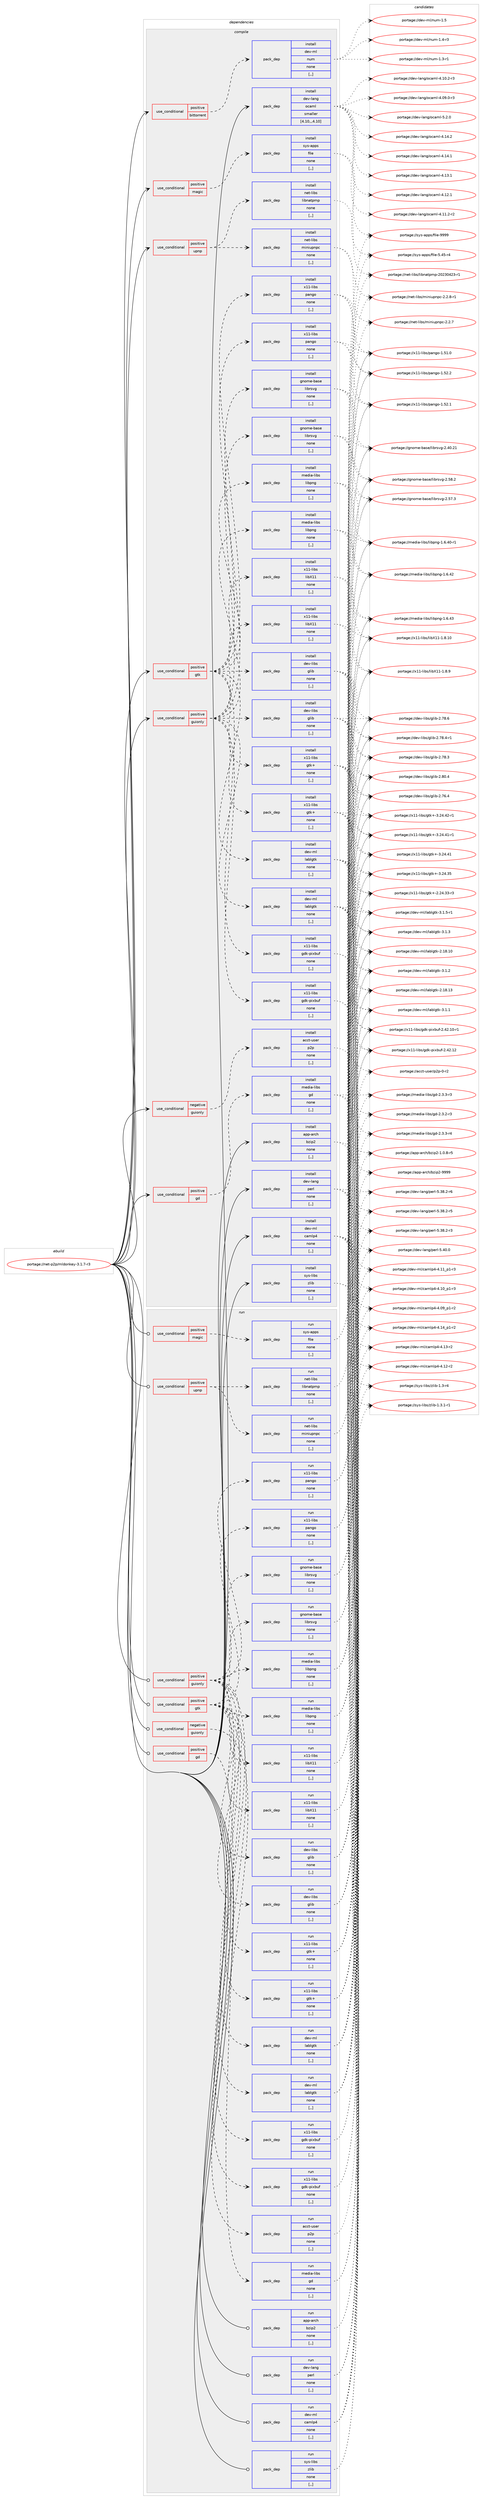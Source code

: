 digraph prolog {

# *************
# Graph options
# *************

newrank=true;
concentrate=true;
compound=true;
graph [rankdir=LR,fontname=Helvetica,fontsize=10,ranksep=1.5];#, ranksep=2.5, nodesep=0.2];
edge  [arrowhead=vee];
node  [fontname=Helvetica,fontsize=10];

# **********
# The ebuild
# **********

subgraph cluster_leftcol {
color=gray;
label=<<i>ebuild</i>>;
id [label="portage://net-p2p/mldonkey-3.1.7-r3", color=red, width=4, href="../net-p2p/mldonkey-3.1.7-r3.svg"];
}

# ****************
# The dependencies
# ****************

subgraph cluster_midcol {
color=gray;
label=<<i>dependencies</i>>;
subgraph cluster_compile {
fillcolor="#eeeeee";
style=filled;
label=<<i>compile</i>>;
subgraph cond234237 {
dependency891426 [label=<<TABLE BORDER="0" CELLBORDER="1" CELLSPACING="0" CELLPADDING="4"><TR><TD ROWSPAN="3" CELLPADDING="10">use_conditional</TD></TR><TR><TD>negative</TD></TR><TR><TD>guionly</TD></TR></TABLE>>, shape=none, color=red];
subgraph pack650668 {
dependency891427 [label=<<TABLE BORDER="0" CELLBORDER="1" CELLSPACING="0" CELLPADDING="4" WIDTH="220"><TR><TD ROWSPAN="6" CELLPADDING="30">pack_dep</TD></TR><TR><TD WIDTH="110">install</TD></TR><TR><TD>acct-user</TD></TR><TR><TD>p2p</TD></TR><TR><TD>none</TD></TR><TR><TD>[,,]</TD></TR></TABLE>>, shape=none, color=blue];
}
dependency891426:e -> dependency891427:w [weight=20,style="dashed",arrowhead="vee"];
}
id:e -> dependency891426:w [weight=20,style="solid",arrowhead="vee"];
subgraph cond234238 {
dependency891428 [label=<<TABLE BORDER="0" CELLBORDER="1" CELLSPACING="0" CELLPADDING="4"><TR><TD ROWSPAN="3" CELLPADDING="10">use_conditional</TD></TR><TR><TD>positive</TD></TR><TR><TD>bittorrent</TD></TR></TABLE>>, shape=none, color=red];
subgraph pack650669 {
dependency891429 [label=<<TABLE BORDER="0" CELLBORDER="1" CELLSPACING="0" CELLPADDING="4" WIDTH="220"><TR><TD ROWSPAN="6" CELLPADDING="30">pack_dep</TD></TR><TR><TD WIDTH="110">install</TD></TR><TR><TD>dev-ml</TD></TR><TR><TD>num</TD></TR><TR><TD>none</TD></TR><TR><TD>[,,]</TD></TR></TABLE>>, shape=none, color=blue];
}
dependency891428:e -> dependency891429:w [weight=20,style="dashed",arrowhead="vee"];
}
id:e -> dependency891428:w [weight=20,style="solid",arrowhead="vee"];
subgraph cond234239 {
dependency891430 [label=<<TABLE BORDER="0" CELLBORDER="1" CELLSPACING="0" CELLPADDING="4"><TR><TD ROWSPAN="3" CELLPADDING="10">use_conditional</TD></TR><TR><TD>positive</TD></TR><TR><TD>gd</TD></TR></TABLE>>, shape=none, color=red];
subgraph pack650670 {
dependency891431 [label=<<TABLE BORDER="0" CELLBORDER="1" CELLSPACING="0" CELLPADDING="4" WIDTH="220"><TR><TD ROWSPAN="6" CELLPADDING="30">pack_dep</TD></TR><TR><TD WIDTH="110">install</TD></TR><TR><TD>media-libs</TD></TR><TR><TD>gd</TD></TR><TR><TD>none</TD></TR><TR><TD>[,,]</TD></TR></TABLE>>, shape=none, color=blue];
}
dependency891430:e -> dependency891431:w [weight=20,style="dashed",arrowhead="vee"];
}
id:e -> dependency891430:w [weight=20,style="solid",arrowhead="vee"];
subgraph cond234240 {
dependency891432 [label=<<TABLE BORDER="0" CELLBORDER="1" CELLSPACING="0" CELLPADDING="4"><TR><TD ROWSPAN="3" CELLPADDING="10">use_conditional</TD></TR><TR><TD>positive</TD></TR><TR><TD>gtk</TD></TR></TABLE>>, shape=none, color=red];
subgraph pack650671 {
dependency891433 [label=<<TABLE BORDER="0" CELLBORDER="1" CELLSPACING="0" CELLPADDING="4" WIDTH="220"><TR><TD ROWSPAN="6" CELLPADDING="30">pack_dep</TD></TR><TR><TD WIDTH="110">install</TD></TR><TR><TD>dev-libs</TD></TR><TR><TD>glib</TD></TR><TR><TD>none</TD></TR><TR><TD>[,,]</TD></TR></TABLE>>, shape=none, color=blue];
}
dependency891432:e -> dependency891433:w [weight=20,style="dashed",arrowhead="vee"];
subgraph pack650672 {
dependency891434 [label=<<TABLE BORDER="0" CELLBORDER="1" CELLSPACING="0" CELLPADDING="4" WIDTH="220"><TR><TD ROWSPAN="6" CELLPADDING="30">pack_dep</TD></TR><TR><TD WIDTH="110">install</TD></TR><TR><TD>dev-ml</TD></TR><TR><TD>lablgtk</TD></TR><TR><TD>none</TD></TR><TR><TD>[,,]</TD></TR></TABLE>>, shape=none, color=blue];
}
dependency891432:e -> dependency891434:w [weight=20,style="dashed",arrowhead="vee"];
subgraph pack650673 {
dependency891435 [label=<<TABLE BORDER="0" CELLBORDER="1" CELLSPACING="0" CELLPADDING="4" WIDTH="220"><TR><TD ROWSPAN="6" CELLPADDING="30">pack_dep</TD></TR><TR><TD WIDTH="110">install</TD></TR><TR><TD>gnome-base</TD></TR><TR><TD>librsvg</TD></TR><TR><TD>none</TD></TR><TR><TD>[,,]</TD></TR></TABLE>>, shape=none, color=blue];
}
dependency891432:e -> dependency891435:w [weight=20,style="dashed",arrowhead="vee"];
subgraph pack650674 {
dependency891436 [label=<<TABLE BORDER="0" CELLBORDER="1" CELLSPACING="0" CELLPADDING="4" WIDTH="220"><TR><TD ROWSPAN="6" CELLPADDING="30">pack_dep</TD></TR><TR><TD WIDTH="110">install</TD></TR><TR><TD>media-libs</TD></TR><TR><TD>libpng</TD></TR><TR><TD>none</TD></TR><TR><TD>[,,]</TD></TR></TABLE>>, shape=none, color=blue];
}
dependency891432:e -> dependency891436:w [weight=20,style="dashed",arrowhead="vee"];
subgraph pack650675 {
dependency891437 [label=<<TABLE BORDER="0" CELLBORDER="1" CELLSPACING="0" CELLPADDING="4" WIDTH="220"><TR><TD ROWSPAN="6" CELLPADDING="30">pack_dep</TD></TR><TR><TD WIDTH="110">install</TD></TR><TR><TD>x11-libs</TD></TR><TR><TD>gdk-pixbuf</TD></TR><TR><TD>none</TD></TR><TR><TD>[,,]</TD></TR></TABLE>>, shape=none, color=blue];
}
dependency891432:e -> dependency891437:w [weight=20,style="dashed",arrowhead="vee"];
subgraph pack650676 {
dependency891438 [label=<<TABLE BORDER="0" CELLBORDER="1" CELLSPACING="0" CELLPADDING="4" WIDTH="220"><TR><TD ROWSPAN="6" CELLPADDING="30">pack_dep</TD></TR><TR><TD WIDTH="110">install</TD></TR><TR><TD>x11-libs</TD></TR><TR><TD>gtk+</TD></TR><TR><TD>none</TD></TR><TR><TD>[,,]</TD></TR></TABLE>>, shape=none, color=blue];
}
dependency891432:e -> dependency891438:w [weight=20,style="dashed",arrowhead="vee"];
subgraph pack650677 {
dependency891439 [label=<<TABLE BORDER="0" CELLBORDER="1" CELLSPACING="0" CELLPADDING="4" WIDTH="220"><TR><TD ROWSPAN="6" CELLPADDING="30">pack_dep</TD></TR><TR><TD WIDTH="110">install</TD></TR><TR><TD>x11-libs</TD></TR><TR><TD>libX11</TD></TR><TR><TD>none</TD></TR><TR><TD>[,,]</TD></TR></TABLE>>, shape=none, color=blue];
}
dependency891432:e -> dependency891439:w [weight=20,style="dashed",arrowhead="vee"];
subgraph pack650678 {
dependency891440 [label=<<TABLE BORDER="0" CELLBORDER="1" CELLSPACING="0" CELLPADDING="4" WIDTH="220"><TR><TD ROWSPAN="6" CELLPADDING="30">pack_dep</TD></TR><TR><TD WIDTH="110">install</TD></TR><TR><TD>x11-libs</TD></TR><TR><TD>pango</TD></TR><TR><TD>none</TD></TR><TR><TD>[,,]</TD></TR></TABLE>>, shape=none, color=blue];
}
dependency891432:e -> dependency891440:w [weight=20,style="dashed",arrowhead="vee"];
}
id:e -> dependency891432:w [weight=20,style="solid",arrowhead="vee"];
subgraph cond234241 {
dependency891441 [label=<<TABLE BORDER="0" CELLBORDER="1" CELLSPACING="0" CELLPADDING="4"><TR><TD ROWSPAN="3" CELLPADDING="10">use_conditional</TD></TR><TR><TD>positive</TD></TR><TR><TD>guionly</TD></TR></TABLE>>, shape=none, color=red];
subgraph pack650679 {
dependency891442 [label=<<TABLE BORDER="0" CELLBORDER="1" CELLSPACING="0" CELLPADDING="4" WIDTH="220"><TR><TD ROWSPAN="6" CELLPADDING="30">pack_dep</TD></TR><TR><TD WIDTH="110">install</TD></TR><TR><TD>dev-libs</TD></TR><TR><TD>glib</TD></TR><TR><TD>none</TD></TR><TR><TD>[,,]</TD></TR></TABLE>>, shape=none, color=blue];
}
dependency891441:e -> dependency891442:w [weight=20,style="dashed",arrowhead="vee"];
subgraph pack650680 {
dependency891443 [label=<<TABLE BORDER="0" CELLBORDER="1" CELLSPACING="0" CELLPADDING="4" WIDTH="220"><TR><TD ROWSPAN="6" CELLPADDING="30">pack_dep</TD></TR><TR><TD WIDTH="110">install</TD></TR><TR><TD>dev-ml</TD></TR><TR><TD>lablgtk</TD></TR><TR><TD>none</TD></TR><TR><TD>[,,]</TD></TR></TABLE>>, shape=none, color=blue];
}
dependency891441:e -> dependency891443:w [weight=20,style="dashed",arrowhead="vee"];
subgraph pack650681 {
dependency891444 [label=<<TABLE BORDER="0" CELLBORDER="1" CELLSPACING="0" CELLPADDING="4" WIDTH="220"><TR><TD ROWSPAN="6" CELLPADDING="30">pack_dep</TD></TR><TR><TD WIDTH="110">install</TD></TR><TR><TD>gnome-base</TD></TR><TR><TD>librsvg</TD></TR><TR><TD>none</TD></TR><TR><TD>[,,]</TD></TR></TABLE>>, shape=none, color=blue];
}
dependency891441:e -> dependency891444:w [weight=20,style="dashed",arrowhead="vee"];
subgraph pack650682 {
dependency891445 [label=<<TABLE BORDER="0" CELLBORDER="1" CELLSPACING="0" CELLPADDING="4" WIDTH="220"><TR><TD ROWSPAN="6" CELLPADDING="30">pack_dep</TD></TR><TR><TD WIDTH="110">install</TD></TR><TR><TD>media-libs</TD></TR><TR><TD>libpng</TD></TR><TR><TD>none</TD></TR><TR><TD>[,,]</TD></TR></TABLE>>, shape=none, color=blue];
}
dependency891441:e -> dependency891445:w [weight=20,style="dashed",arrowhead="vee"];
subgraph pack650683 {
dependency891446 [label=<<TABLE BORDER="0" CELLBORDER="1" CELLSPACING="0" CELLPADDING="4" WIDTH="220"><TR><TD ROWSPAN="6" CELLPADDING="30">pack_dep</TD></TR><TR><TD WIDTH="110">install</TD></TR><TR><TD>x11-libs</TD></TR><TR><TD>gdk-pixbuf</TD></TR><TR><TD>none</TD></TR><TR><TD>[,,]</TD></TR></TABLE>>, shape=none, color=blue];
}
dependency891441:e -> dependency891446:w [weight=20,style="dashed",arrowhead="vee"];
subgraph pack650684 {
dependency891447 [label=<<TABLE BORDER="0" CELLBORDER="1" CELLSPACING="0" CELLPADDING="4" WIDTH="220"><TR><TD ROWSPAN="6" CELLPADDING="30">pack_dep</TD></TR><TR><TD WIDTH="110">install</TD></TR><TR><TD>x11-libs</TD></TR><TR><TD>gtk+</TD></TR><TR><TD>none</TD></TR><TR><TD>[,,]</TD></TR></TABLE>>, shape=none, color=blue];
}
dependency891441:e -> dependency891447:w [weight=20,style="dashed",arrowhead="vee"];
subgraph pack650685 {
dependency891448 [label=<<TABLE BORDER="0" CELLBORDER="1" CELLSPACING="0" CELLPADDING="4" WIDTH="220"><TR><TD ROWSPAN="6" CELLPADDING="30">pack_dep</TD></TR><TR><TD WIDTH="110">install</TD></TR><TR><TD>x11-libs</TD></TR><TR><TD>libX11</TD></TR><TR><TD>none</TD></TR><TR><TD>[,,]</TD></TR></TABLE>>, shape=none, color=blue];
}
dependency891441:e -> dependency891448:w [weight=20,style="dashed",arrowhead="vee"];
subgraph pack650686 {
dependency891449 [label=<<TABLE BORDER="0" CELLBORDER="1" CELLSPACING="0" CELLPADDING="4" WIDTH="220"><TR><TD ROWSPAN="6" CELLPADDING="30">pack_dep</TD></TR><TR><TD WIDTH="110">install</TD></TR><TR><TD>x11-libs</TD></TR><TR><TD>pango</TD></TR><TR><TD>none</TD></TR><TR><TD>[,,]</TD></TR></TABLE>>, shape=none, color=blue];
}
dependency891441:e -> dependency891449:w [weight=20,style="dashed",arrowhead="vee"];
}
id:e -> dependency891441:w [weight=20,style="solid",arrowhead="vee"];
subgraph cond234242 {
dependency891450 [label=<<TABLE BORDER="0" CELLBORDER="1" CELLSPACING="0" CELLPADDING="4"><TR><TD ROWSPAN="3" CELLPADDING="10">use_conditional</TD></TR><TR><TD>positive</TD></TR><TR><TD>magic</TD></TR></TABLE>>, shape=none, color=red];
subgraph pack650687 {
dependency891451 [label=<<TABLE BORDER="0" CELLBORDER="1" CELLSPACING="0" CELLPADDING="4" WIDTH="220"><TR><TD ROWSPAN="6" CELLPADDING="30">pack_dep</TD></TR><TR><TD WIDTH="110">install</TD></TR><TR><TD>sys-apps</TD></TR><TR><TD>file</TD></TR><TR><TD>none</TD></TR><TR><TD>[,,]</TD></TR></TABLE>>, shape=none, color=blue];
}
dependency891450:e -> dependency891451:w [weight=20,style="dashed",arrowhead="vee"];
}
id:e -> dependency891450:w [weight=20,style="solid",arrowhead="vee"];
subgraph cond234243 {
dependency891452 [label=<<TABLE BORDER="0" CELLBORDER="1" CELLSPACING="0" CELLPADDING="4"><TR><TD ROWSPAN="3" CELLPADDING="10">use_conditional</TD></TR><TR><TD>positive</TD></TR><TR><TD>upnp</TD></TR></TABLE>>, shape=none, color=red];
subgraph pack650688 {
dependency891453 [label=<<TABLE BORDER="0" CELLBORDER="1" CELLSPACING="0" CELLPADDING="4" WIDTH="220"><TR><TD ROWSPAN="6" CELLPADDING="30">pack_dep</TD></TR><TR><TD WIDTH="110">install</TD></TR><TR><TD>net-libs</TD></TR><TR><TD>libnatpmp</TD></TR><TR><TD>none</TD></TR><TR><TD>[,,]</TD></TR></TABLE>>, shape=none, color=blue];
}
dependency891452:e -> dependency891453:w [weight=20,style="dashed",arrowhead="vee"];
subgraph pack650689 {
dependency891454 [label=<<TABLE BORDER="0" CELLBORDER="1" CELLSPACING="0" CELLPADDING="4" WIDTH="220"><TR><TD ROWSPAN="6" CELLPADDING="30">pack_dep</TD></TR><TR><TD WIDTH="110">install</TD></TR><TR><TD>net-libs</TD></TR><TR><TD>miniupnpc</TD></TR><TR><TD>none</TD></TR><TR><TD>[,,]</TD></TR></TABLE>>, shape=none, color=blue];
}
dependency891452:e -> dependency891454:w [weight=20,style="dashed",arrowhead="vee"];
}
id:e -> dependency891452:w [weight=20,style="solid",arrowhead="vee"];
subgraph pack650690 {
dependency891455 [label=<<TABLE BORDER="0" CELLBORDER="1" CELLSPACING="0" CELLPADDING="4" WIDTH="220"><TR><TD ROWSPAN="6" CELLPADDING="30">pack_dep</TD></TR><TR><TD WIDTH="110">install</TD></TR><TR><TD>app-arch</TD></TR><TR><TD>bzip2</TD></TR><TR><TD>none</TD></TR><TR><TD>[,,]</TD></TR></TABLE>>, shape=none, color=blue];
}
id:e -> dependency891455:w [weight=20,style="solid",arrowhead="vee"];
subgraph pack650691 {
dependency891456 [label=<<TABLE BORDER="0" CELLBORDER="1" CELLSPACING="0" CELLPADDING="4" WIDTH="220"><TR><TD ROWSPAN="6" CELLPADDING="30">pack_dep</TD></TR><TR><TD WIDTH="110">install</TD></TR><TR><TD>dev-lang</TD></TR><TR><TD>ocaml</TD></TR><TR><TD>smaller</TD></TR><TR><TD>[4.10,,,4.10]</TD></TR></TABLE>>, shape=none, color=blue];
}
id:e -> dependency891456:w [weight=20,style="solid",arrowhead="vee"];
subgraph pack650692 {
dependency891457 [label=<<TABLE BORDER="0" CELLBORDER="1" CELLSPACING="0" CELLPADDING="4" WIDTH="220"><TR><TD ROWSPAN="6" CELLPADDING="30">pack_dep</TD></TR><TR><TD WIDTH="110">install</TD></TR><TR><TD>dev-lang</TD></TR><TR><TD>perl</TD></TR><TR><TD>none</TD></TR><TR><TD>[,,]</TD></TR></TABLE>>, shape=none, color=blue];
}
id:e -> dependency891457:w [weight=20,style="solid",arrowhead="vee"];
subgraph pack650693 {
dependency891458 [label=<<TABLE BORDER="0" CELLBORDER="1" CELLSPACING="0" CELLPADDING="4" WIDTH="220"><TR><TD ROWSPAN="6" CELLPADDING="30">pack_dep</TD></TR><TR><TD WIDTH="110">install</TD></TR><TR><TD>dev-ml</TD></TR><TR><TD>camlp4</TD></TR><TR><TD>none</TD></TR><TR><TD>[,,]</TD></TR></TABLE>>, shape=none, color=blue];
}
id:e -> dependency891458:w [weight=20,style="solid",arrowhead="vee"];
subgraph pack650694 {
dependency891459 [label=<<TABLE BORDER="0" CELLBORDER="1" CELLSPACING="0" CELLPADDING="4" WIDTH="220"><TR><TD ROWSPAN="6" CELLPADDING="30">pack_dep</TD></TR><TR><TD WIDTH="110">install</TD></TR><TR><TD>sys-libs</TD></TR><TR><TD>zlib</TD></TR><TR><TD>none</TD></TR><TR><TD>[,,]</TD></TR></TABLE>>, shape=none, color=blue];
}
id:e -> dependency891459:w [weight=20,style="solid",arrowhead="vee"];
}
subgraph cluster_compileandrun {
fillcolor="#eeeeee";
style=filled;
label=<<i>compile and run</i>>;
}
subgraph cluster_run {
fillcolor="#eeeeee";
style=filled;
label=<<i>run</i>>;
subgraph cond234244 {
dependency891460 [label=<<TABLE BORDER="0" CELLBORDER="1" CELLSPACING="0" CELLPADDING="4"><TR><TD ROWSPAN="3" CELLPADDING="10">use_conditional</TD></TR><TR><TD>negative</TD></TR><TR><TD>guionly</TD></TR></TABLE>>, shape=none, color=red];
subgraph pack650695 {
dependency891461 [label=<<TABLE BORDER="0" CELLBORDER="1" CELLSPACING="0" CELLPADDING="4" WIDTH="220"><TR><TD ROWSPAN="6" CELLPADDING="30">pack_dep</TD></TR><TR><TD WIDTH="110">run</TD></TR><TR><TD>acct-user</TD></TR><TR><TD>p2p</TD></TR><TR><TD>none</TD></TR><TR><TD>[,,]</TD></TR></TABLE>>, shape=none, color=blue];
}
dependency891460:e -> dependency891461:w [weight=20,style="dashed",arrowhead="vee"];
}
id:e -> dependency891460:w [weight=20,style="solid",arrowhead="odot"];
subgraph cond234245 {
dependency891462 [label=<<TABLE BORDER="0" CELLBORDER="1" CELLSPACING="0" CELLPADDING="4"><TR><TD ROWSPAN="3" CELLPADDING="10">use_conditional</TD></TR><TR><TD>positive</TD></TR><TR><TD>gd</TD></TR></TABLE>>, shape=none, color=red];
subgraph pack650696 {
dependency891463 [label=<<TABLE BORDER="0" CELLBORDER="1" CELLSPACING="0" CELLPADDING="4" WIDTH="220"><TR><TD ROWSPAN="6" CELLPADDING="30">pack_dep</TD></TR><TR><TD WIDTH="110">run</TD></TR><TR><TD>media-libs</TD></TR><TR><TD>gd</TD></TR><TR><TD>none</TD></TR><TR><TD>[,,]</TD></TR></TABLE>>, shape=none, color=blue];
}
dependency891462:e -> dependency891463:w [weight=20,style="dashed",arrowhead="vee"];
}
id:e -> dependency891462:w [weight=20,style="solid",arrowhead="odot"];
subgraph cond234246 {
dependency891464 [label=<<TABLE BORDER="0" CELLBORDER="1" CELLSPACING="0" CELLPADDING="4"><TR><TD ROWSPAN="3" CELLPADDING="10">use_conditional</TD></TR><TR><TD>positive</TD></TR><TR><TD>gtk</TD></TR></TABLE>>, shape=none, color=red];
subgraph pack650697 {
dependency891465 [label=<<TABLE BORDER="0" CELLBORDER="1" CELLSPACING="0" CELLPADDING="4" WIDTH="220"><TR><TD ROWSPAN="6" CELLPADDING="30">pack_dep</TD></TR><TR><TD WIDTH="110">run</TD></TR><TR><TD>dev-libs</TD></TR><TR><TD>glib</TD></TR><TR><TD>none</TD></TR><TR><TD>[,,]</TD></TR></TABLE>>, shape=none, color=blue];
}
dependency891464:e -> dependency891465:w [weight=20,style="dashed",arrowhead="vee"];
subgraph pack650698 {
dependency891466 [label=<<TABLE BORDER="0" CELLBORDER="1" CELLSPACING="0" CELLPADDING="4" WIDTH="220"><TR><TD ROWSPAN="6" CELLPADDING="30">pack_dep</TD></TR><TR><TD WIDTH="110">run</TD></TR><TR><TD>dev-ml</TD></TR><TR><TD>lablgtk</TD></TR><TR><TD>none</TD></TR><TR><TD>[,,]</TD></TR></TABLE>>, shape=none, color=blue];
}
dependency891464:e -> dependency891466:w [weight=20,style="dashed",arrowhead="vee"];
subgraph pack650699 {
dependency891467 [label=<<TABLE BORDER="0" CELLBORDER="1" CELLSPACING="0" CELLPADDING="4" WIDTH="220"><TR><TD ROWSPAN="6" CELLPADDING="30">pack_dep</TD></TR><TR><TD WIDTH="110">run</TD></TR><TR><TD>gnome-base</TD></TR><TR><TD>librsvg</TD></TR><TR><TD>none</TD></TR><TR><TD>[,,]</TD></TR></TABLE>>, shape=none, color=blue];
}
dependency891464:e -> dependency891467:w [weight=20,style="dashed",arrowhead="vee"];
subgraph pack650700 {
dependency891468 [label=<<TABLE BORDER="0" CELLBORDER="1" CELLSPACING="0" CELLPADDING="4" WIDTH="220"><TR><TD ROWSPAN="6" CELLPADDING="30">pack_dep</TD></TR><TR><TD WIDTH="110">run</TD></TR><TR><TD>media-libs</TD></TR><TR><TD>libpng</TD></TR><TR><TD>none</TD></TR><TR><TD>[,,]</TD></TR></TABLE>>, shape=none, color=blue];
}
dependency891464:e -> dependency891468:w [weight=20,style="dashed",arrowhead="vee"];
subgraph pack650701 {
dependency891469 [label=<<TABLE BORDER="0" CELLBORDER="1" CELLSPACING="0" CELLPADDING="4" WIDTH="220"><TR><TD ROWSPAN="6" CELLPADDING="30">pack_dep</TD></TR><TR><TD WIDTH="110">run</TD></TR><TR><TD>x11-libs</TD></TR><TR><TD>gdk-pixbuf</TD></TR><TR><TD>none</TD></TR><TR><TD>[,,]</TD></TR></TABLE>>, shape=none, color=blue];
}
dependency891464:e -> dependency891469:w [weight=20,style="dashed",arrowhead="vee"];
subgraph pack650702 {
dependency891470 [label=<<TABLE BORDER="0" CELLBORDER="1" CELLSPACING="0" CELLPADDING="4" WIDTH="220"><TR><TD ROWSPAN="6" CELLPADDING="30">pack_dep</TD></TR><TR><TD WIDTH="110">run</TD></TR><TR><TD>x11-libs</TD></TR><TR><TD>gtk+</TD></TR><TR><TD>none</TD></TR><TR><TD>[,,]</TD></TR></TABLE>>, shape=none, color=blue];
}
dependency891464:e -> dependency891470:w [weight=20,style="dashed",arrowhead="vee"];
subgraph pack650703 {
dependency891471 [label=<<TABLE BORDER="0" CELLBORDER="1" CELLSPACING="0" CELLPADDING="4" WIDTH="220"><TR><TD ROWSPAN="6" CELLPADDING="30">pack_dep</TD></TR><TR><TD WIDTH="110">run</TD></TR><TR><TD>x11-libs</TD></TR><TR><TD>libX11</TD></TR><TR><TD>none</TD></TR><TR><TD>[,,]</TD></TR></TABLE>>, shape=none, color=blue];
}
dependency891464:e -> dependency891471:w [weight=20,style="dashed",arrowhead="vee"];
subgraph pack650704 {
dependency891472 [label=<<TABLE BORDER="0" CELLBORDER="1" CELLSPACING="0" CELLPADDING="4" WIDTH="220"><TR><TD ROWSPAN="6" CELLPADDING="30">pack_dep</TD></TR><TR><TD WIDTH="110">run</TD></TR><TR><TD>x11-libs</TD></TR><TR><TD>pango</TD></TR><TR><TD>none</TD></TR><TR><TD>[,,]</TD></TR></TABLE>>, shape=none, color=blue];
}
dependency891464:e -> dependency891472:w [weight=20,style="dashed",arrowhead="vee"];
}
id:e -> dependency891464:w [weight=20,style="solid",arrowhead="odot"];
subgraph cond234247 {
dependency891473 [label=<<TABLE BORDER="0" CELLBORDER="1" CELLSPACING="0" CELLPADDING="4"><TR><TD ROWSPAN="3" CELLPADDING="10">use_conditional</TD></TR><TR><TD>positive</TD></TR><TR><TD>guionly</TD></TR></TABLE>>, shape=none, color=red];
subgraph pack650705 {
dependency891474 [label=<<TABLE BORDER="0" CELLBORDER="1" CELLSPACING="0" CELLPADDING="4" WIDTH="220"><TR><TD ROWSPAN="6" CELLPADDING="30">pack_dep</TD></TR><TR><TD WIDTH="110">run</TD></TR><TR><TD>dev-libs</TD></TR><TR><TD>glib</TD></TR><TR><TD>none</TD></TR><TR><TD>[,,]</TD></TR></TABLE>>, shape=none, color=blue];
}
dependency891473:e -> dependency891474:w [weight=20,style="dashed",arrowhead="vee"];
subgraph pack650706 {
dependency891475 [label=<<TABLE BORDER="0" CELLBORDER="1" CELLSPACING="0" CELLPADDING="4" WIDTH="220"><TR><TD ROWSPAN="6" CELLPADDING="30">pack_dep</TD></TR><TR><TD WIDTH="110">run</TD></TR><TR><TD>dev-ml</TD></TR><TR><TD>lablgtk</TD></TR><TR><TD>none</TD></TR><TR><TD>[,,]</TD></TR></TABLE>>, shape=none, color=blue];
}
dependency891473:e -> dependency891475:w [weight=20,style="dashed",arrowhead="vee"];
subgraph pack650707 {
dependency891476 [label=<<TABLE BORDER="0" CELLBORDER="1" CELLSPACING="0" CELLPADDING="4" WIDTH="220"><TR><TD ROWSPAN="6" CELLPADDING="30">pack_dep</TD></TR><TR><TD WIDTH="110">run</TD></TR><TR><TD>gnome-base</TD></TR><TR><TD>librsvg</TD></TR><TR><TD>none</TD></TR><TR><TD>[,,]</TD></TR></TABLE>>, shape=none, color=blue];
}
dependency891473:e -> dependency891476:w [weight=20,style="dashed",arrowhead="vee"];
subgraph pack650708 {
dependency891477 [label=<<TABLE BORDER="0" CELLBORDER="1" CELLSPACING="0" CELLPADDING="4" WIDTH="220"><TR><TD ROWSPAN="6" CELLPADDING="30">pack_dep</TD></TR><TR><TD WIDTH="110">run</TD></TR><TR><TD>media-libs</TD></TR><TR><TD>libpng</TD></TR><TR><TD>none</TD></TR><TR><TD>[,,]</TD></TR></TABLE>>, shape=none, color=blue];
}
dependency891473:e -> dependency891477:w [weight=20,style="dashed",arrowhead="vee"];
subgraph pack650709 {
dependency891478 [label=<<TABLE BORDER="0" CELLBORDER="1" CELLSPACING="0" CELLPADDING="4" WIDTH="220"><TR><TD ROWSPAN="6" CELLPADDING="30">pack_dep</TD></TR><TR><TD WIDTH="110">run</TD></TR><TR><TD>x11-libs</TD></TR><TR><TD>gdk-pixbuf</TD></TR><TR><TD>none</TD></TR><TR><TD>[,,]</TD></TR></TABLE>>, shape=none, color=blue];
}
dependency891473:e -> dependency891478:w [weight=20,style="dashed",arrowhead="vee"];
subgraph pack650710 {
dependency891479 [label=<<TABLE BORDER="0" CELLBORDER="1" CELLSPACING="0" CELLPADDING="4" WIDTH="220"><TR><TD ROWSPAN="6" CELLPADDING="30">pack_dep</TD></TR><TR><TD WIDTH="110">run</TD></TR><TR><TD>x11-libs</TD></TR><TR><TD>gtk+</TD></TR><TR><TD>none</TD></TR><TR><TD>[,,]</TD></TR></TABLE>>, shape=none, color=blue];
}
dependency891473:e -> dependency891479:w [weight=20,style="dashed",arrowhead="vee"];
subgraph pack650711 {
dependency891480 [label=<<TABLE BORDER="0" CELLBORDER="1" CELLSPACING="0" CELLPADDING="4" WIDTH="220"><TR><TD ROWSPAN="6" CELLPADDING="30">pack_dep</TD></TR><TR><TD WIDTH="110">run</TD></TR><TR><TD>x11-libs</TD></TR><TR><TD>libX11</TD></TR><TR><TD>none</TD></TR><TR><TD>[,,]</TD></TR></TABLE>>, shape=none, color=blue];
}
dependency891473:e -> dependency891480:w [weight=20,style="dashed",arrowhead="vee"];
subgraph pack650712 {
dependency891481 [label=<<TABLE BORDER="0" CELLBORDER="1" CELLSPACING="0" CELLPADDING="4" WIDTH="220"><TR><TD ROWSPAN="6" CELLPADDING="30">pack_dep</TD></TR><TR><TD WIDTH="110">run</TD></TR><TR><TD>x11-libs</TD></TR><TR><TD>pango</TD></TR><TR><TD>none</TD></TR><TR><TD>[,,]</TD></TR></TABLE>>, shape=none, color=blue];
}
dependency891473:e -> dependency891481:w [weight=20,style="dashed",arrowhead="vee"];
}
id:e -> dependency891473:w [weight=20,style="solid",arrowhead="odot"];
subgraph cond234248 {
dependency891482 [label=<<TABLE BORDER="0" CELLBORDER="1" CELLSPACING="0" CELLPADDING="4"><TR><TD ROWSPAN="3" CELLPADDING="10">use_conditional</TD></TR><TR><TD>positive</TD></TR><TR><TD>magic</TD></TR></TABLE>>, shape=none, color=red];
subgraph pack650713 {
dependency891483 [label=<<TABLE BORDER="0" CELLBORDER="1" CELLSPACING="0" CELLPADDING="4" WIDTH="220"><TR><TD ROWSPAN="6" CELLPADDING="30">pack_dep</TD></TR><TR><TD WIDTH="110">run</TD></TR><TR><TD>sys-apps</TD></TR><TR><TD>file</TD></TR><TR><TD>none</TD></TR><TR><TD>[,,]</TD></TR></TABLE>>, shape=none, color=blue];
}
dependency891482:e -> dependency891483:w [weight=20,style="dashed",arrowhead="vee"];
}
id:e -> dependency891482:w [weight=20,style="solid",arrowhead="odot"];
subgraph cond234249 {
dependency891484 [label=<<TABLE BORDER="0" CELLBORDER="1" CELLSPACING="0" CELLPADDING="4"><TR><TD ROWSPAN="3" CELLPADDING="10">use_conditional</TD></TR><TR><TD>positive</TD></TR><TR><TD>upnp</TD></TR></TABLE>>, shape=none, color=red];
subgraph pack650714 {
dependency891485 [label=<<TABLE BORDER="0" CELLBORDER="1" CELLSPACING="0" CELLPADDING="4" WIDTH="220"><TR><TD ROWSPAN="6" CELLPADDING="30">pack_dep</TD></TR><TR><TD WIDTH="110">run</TD></TR><TR><TD>net-libs</TD></TR><TR><TD>libnatpmp</TD></TR><TR><TD>none</TD></TR><TR><TD>[,,]</TD></TR></TABLE>>, shape=none, color=blue];
}
dependency891484:e -> dependency891485:w [weight=20,style="dashed",arrowhead="vee"];
subgraph pack650715 {
dependency891486 [label=<<TABLE BORDER="0" CELLBORDER="1" CELLSPACING="0" CELLPADDING="4" WIDTH="220"><TR><TD ROWSPAN="6" CELLPADDING="30">pack_dep</TD></TR><TR><TD WIDTH="110">run</TD></TR><TR><TD>net-libs</TD></TR><TR><TD>miniupnpc</TD></TR><TR><TD>none</TD></TR><TR><TD>[,,]</TD></TR></TABLE>>, shape=none, color=blue];
}
dependency891484:e -> dependency891486:w [weight=20,style="dashed",arrowhead="vee"];
}
id:e -> dependency891484:w [weight=20,style="solid",arrowhead="odot"];
subgraph pack650716 {
dependency891487 [label=<<TABLE BORDER="0" CELLBORDER="1" CELLSPACING="0" CELLPADDING="4" WIDTH="220"><TR><TD ROWSPAN="6" CELLPADDING="30">pack_dep</TD></TR><TR><TD WIDTH="110">run</TD></TR><TR><TD>app-arch</TD></TR><TR><TD>bzip2</TD></TR><TR><TD>none</TD></TR><TR><TD>[,,]</TD></TR></TABLE>>, shape=none, color=blue];
}
id:e -> dependency891487:w [weight=20,style="solid",arrowhead="odot"];
subgraph pack650717 {
dependency891488 [label=<<TABLE BORDER="0" CELLBORDER="1" CELLSPACING="0" CELLPADDING="4" WIDTH="220"><TR><TD ROWSPAN="6" CELLPADDING="30">pack_dep</TD></TR><TR><TD WIDTH="110">run</TD></TR><TR><TD>dev-lang</TD></TR><TR><TD>perl</TD></TR><TR><TD>none</TD></TR><TR><TD>[,,]</TD></TR></TABLE>>, shape=none, color=blue];
}
id:e -> dependency891488:w [weight=20,style="solid",arrowhead="odot"];
subgraph pack650718 {
dependency891489 [label=<<TABLE BORDER="0" CELLBORDER="1" CELLSPACING="0" CELLPADDING="4" WIDTH="220"><TR><TD ROWSPAN="6" CELLPADDING="30">pack_dep</TD></TR><TR><TD WIDTH="110">run</TD></TR><TR><TD>dev-ml</TD></TR><TR><TD>camlp4</TD></TR><TR><TD>none</TD></TR><TR><TD>[,,]</TD></TR></TABLE>>, shape=none, color=blue];
}
id:e -> dependency891489:w [weight=20,style="solid",arrowhead="odot"];
subgraph pack650719 {
dependency891490 [label=<<TABLE BORDER="0" CELLBORDER="1" CELLSPACING="0" CELLPADDING="4" WIDTH="220"><TR><TD ROWSPAN="6" CELLPADDING="30">pack_dep</TD></TR><TR><TD WIDTH="110">run</TD></TR><TR><TD>sys-libs</TD></TR><TR><TD>zlib</TD></TR><TR><TD>none</TD></TR><TR><TD>[,,]</TD></TR></TABLE>>, shape=none, color=blue];
}
id:e -> dependency891490:w [weight=20,style="solid",arrowhead="odot"];
}
}

# **************
# The candidates
# **************

subgraph cluster_choices {
rank=same;
color=gray;
label=<<i>candidates</i>>;

subgraph choice650668 {
color=black;
nodesep=1;
choice97999911645117115101114471125011245484511450 [label="portage://acct-user/p2p-0-r2", color=red, width=4,href="../acct-user/p2p-0-r2.svg"];
dependency891427:e -> choice97999911645117115101114471125011245484511450:w [style=dotted,weight="100"];
}
subgraph choice650669 {
color=black;
nodesep=1;
choice100101118451091084711011710945494653 [label="portage://dev-ml/num-1.5", color=red, width=4,href="../dev-ml/num-1.5.svg"];
choice1001011184510910847110117109454946524511451 [label="portage://dev-ml/num-1.4-r3", color=red, width=4,href="../dev-ml/num-1.4-r3.svg"];
choice1001011184510910847110117109454946514511449 [label="portage://dev-ml/num-1.3-r1", color=red, width=4,href="../dev-ml/num-1.3-r1.svg"];
dependency891429:e -> choice100101118451091084711011710945494653:w [style=dotted,weight="100"];
dependency891429:e -> choice1001011184510910847110117109454946524511451:w [style=dotted,weight="100"];
dependency891429:e -> choice1001011184510910847110117109454946514511449:w [style=dotted,weight="100"];
}
subgraph choice650670 {
color=black;
nodesep=1;
choice109101100105974510810598115471031004550465146514511452 [label="portage://media-libs/gd-2.3.3-r4", color=red, width=4,href="../media-libs/gd-2.3.3-r4.svg"];
choice109101100105974510810598115471031004550465146514511451 [label="portage://media-libs/gd-2.3.3-r3", color=red, width=4,href="../media-libs/gd-2.3.3-r3.svg"];
choice109101100105974510810598115471031004550465146504511451 [label="portage://media-libs/gd-2.3.2-r3", color=red, width=4,href="../media-libs/gd-2.3.2-r3.svg"];
dependency891431:e -> choice109101100105974510810598115471031004550465146514511452:w [style=dotted,weight="100"];
dependency891431:e -> choice109101100105974510810598115471031004550465146514511451:w [style=dotted,weight="100"];
dependency891431:e -> choice109101100105974510810598115471031004550465146504511451:w [style=dotted,weight="100"];
}
subgraph choice650671 {
color=black;
nodesep=1;
choice1001011184510810598115471031081059845504656484652 [label="portage://dev-libs/glib-2.80.4", color=red, width=4,href="../dev-libs/glib-2.80.4.svg"];
choice1001011184510810598115471031081059845504655564654 [label="portage://dev-libs/glib-2.78.6", color=red, width=4,href="../dev-libs/glib-2.78.6.svg"];
choice10010111845108105981154710310810598455046555646524511449 [label="portage://dev-libs/glib-2.78.4-r1", color=red, width=4,href="../dev-libs/glib-2.78.4-r1.svg"];
choice1001011184510810598115471031081059845504655564651 [label="portage://dev-libs/glib-2.78.3", color=red, width=4,href="../dev-libs/glib-2.78.3.svg"];
choice1001011184510810598115471031081059845504655544652 [label="portage://dev-libs/glib-2.76.4", color=red, width=4,href="../dev-libs/glib-2.76.4.svg"];
dependency891433:e -> choice1001011184510810598115471031081059845504656484652:w [style=dotted,weight="100"];
dependency891433:e -> choice1001011184510810598115471031081059845504655564654:w [style=dotted,weight="100"];
dependency891433:e -> choice10010111845108105981154710310810598455046555646524511449:w [style=dotted,weight="100"];
dependency891433:e -> choice1001011184510810598115471031081059845504655564651:w [style=dotted,weight="100"];
dependency891433:e -> choice1001011184510810598115471031081059845504655544652:w [style=dotted,weight="100"];
}
subgraph choice650672 {
color=black;
nodesep=1;
choice100101118451091084710897981081031161074551464946534511449 [label="portage://dev-ml/lablgtk-3.1.5-r1", color=red, width=4,href="../dev-ml/lablgtk-3.1.5-r1.svg"];
choice10010111845109108471089798108103116107455146494651 [label="portage://dev-ml/lablgtk-3.1.3", color=red, width=4,href="../dev-ml/lablgtk-3.1.3.svg"];
choice10010111845109108471089798108103116107455146494650 [label="portage://dev-ml/lablgtk-3.1.2", color=red, width=4,href="../dev-ml/lablgtk-3.1.2.svg"];
choice10010111845109108471089798108103116107455146494649 [label="portage://dev-ml/lablgtk-3.1.1", color=red, width=4,href="../dev-ml/lablgtk-3.1.1.svg"];
choice100101118451091084710897981081031161074550464956464951 [label="portage://dev-ml/lablgtk-2.18.13", color=red, width=4,href="../dev-ml/lablgtk-2.18.13.svg"];
choice100101118451091084710897981081031161074550464956464948 [label="portage://dev-ml/lablgtk-2.18.10", color=red, width=4,href="../dev-ml/lablgtk-2.18.10.svg"];
dependency891434:e -> choice100101118451091084710897981081031161074551464946534511449:w [style=dotted,weight="100"];
dependency891434:e -> choice10010111845109108471089798108103116107455146494651:w [style=dotted,weight="100"];
dependency891434:e -> choice10010111845109108471089798108103116107455146494650:w [style=dotted,weight="100"];
dependency891434:e -> choice10010111845109108471089798108103116107455146494649:w [style=dotted,weight="100"];
dependency891434:e -> choice100101118451091084710897981081031161074550464956464951:w [style=dotted,weight="100"];
dependency891434:e -> choice100101118451091084710897981081031161074550464956464948:w [style=dotted,weight="100"];
}
subgraph choice650673 {
color=black;
nodesep=1;
choice103110111109101459897115101471081059811411511810345504653564650 [label="portage://gnome-base/librsvg-2.58.2", color=red, width=4,href="../gnome-base/librsvg-2.58.2.svg"];
choice103110111109101459897115101471081059811411511810345504653554651 [label="portage://gnome-base/librsvg-2.57.3", color=red, width=4,href="../gnome-base/librsvg-2.57.3.svg"];
choice10311011110910145989711510147108105981141151181034550465248465049 [label="portage://gnome-base/librsvg-2.40.21", color=red, width=4,href="../gnome-base/librsvg-2.40.21.svg"];
dependency891435:e -> choice103110111109101459897115101471081059811411511810345504653564650:w [style=dotted,weight="100"];
dependency891435:e -> choice103110111109101459897115101471081059811411511810345504653554651:w [style=dotted,weight="100"];
dependency891435:e -> choice10311011110910145989711510147108105981141151181034550465248465049:w [style=dotted,weight="100"];
}
subgraph choice650674 {
color=black;
nodesep=1;
choice109101100105974510810598115471081059811211010345494654465251 [label="portage://media-libs/libpng-1.6.43", color=red, width=4,href="../media-libs/libpng-1.6.43.svg"];
choice109101100105974510810598115471081059811211010345494654465250 [label="portage://media-libs/libpng-1.6.42", color=red, width=4,href="../media-libs/libpng-1.6.42.svg"];
choice1091011001059745108105981154710810598112110103454946544652484511449 [label="portage://media-libs/libpng-1.6.40-r1", color=red, width=4,href="../media-libs/libpng-1.6.40-r1.svg"];
dependency891436:e -> choice109101100105974510810598115471081059811211010345494654465251:w [style=dotted,weight="100"];
dependency891436:e -> choice109101100105974510810598115471081059811211010345494654465250:w [style=dotted,weight="100"];
dependency891436:e -> choice1091011001059745108105981154710810598112110103454946544652484511449:w [style=dotted,weight="100"];
}
subgraph choice650675 {
color=black;
nodesep=1;
choice120494945108105981154710310010745112105120981171024550465250464950 [label="portage://x11-libs/gdk-pixbuf-2.42.12", color=red, width=4,href="../x11-libs/gdk-pixbuf-2.42.12.svg"];
choice1204949451081059811547103100107451121051209811710245504652504649484511449 [label="portage://x11-libs/gdk-pixbuf-2.42.10-r1", color=red, width=4,href="../x11-libs/gdk-pixbuf-2.42.10-r1.svg"];
dependency891437:e -> choice120494945108105981154710310010745112105120981171024550465250464950:w [style=dotted,weight="100"];
dependency891437:e -> choice1204949451081059811547103100107451121051209811710245504652504649484511449:w [style=dotted,weight="100"];
}
subgraph choice650676 {
color=black;
nodesep=1;
choice12049494510810598115471031161074345514650524652504511449 [label="portage://x11-libs/gtk+-3.24.42-r1", color=red, width=4,href="../x11-libs/gtk+-3.24.42-r1.svg"];
choice12049494510810598115471031161074345514650524652494511449 [label="portage://x11-libs/gtk+-3.24.41-r1", color=red, width=4,href="../x11-libs/gtk+-3.24.41-r1.svg"];
choice1204949451081059811547103116107434551465052465249 [label="portage://x11-libs/gtk+-3.24.41", color=red, width=4,href="../x11-libs/gtk+-3.24.41.svg"];
choice1204949451081059811547103116107434551465052465153 [label="portage://x11-libs/gtk+-3.24.35", color=red, width=4,href="../x11-libs/gtk+-3.24.35.svg"];
choice12049494510810598115471031161074345504650524651514511451 [label="portage://x11-libs/gtk+-2.24.33-r3", color=red, width=4,href="../x11-libs/gtk+-2.24.33-r3.svg"];
dependency891438:e -> choice12049494510810598115471031161074345514650524652504511449:w [style=dotted,weight="100"];
dependency891438:e -> choice12049494510810598115471031161074345514650524652494511449:w [style=dotted,weight="100"];
dependency891438:e -> choice1204949451081059811547103116107434551465052465249:w [style=dotted,weight="100"];
dependency891438:e -> choice1204949451081059811547103116107434551465052465153:w [style=dotted,weight="100"];
dependency891438:e -> choice12049494510810598115471031161074345504650524651514511451:w [style=dotted,weight="100"];
}
subgraph choice650677 {
color=black;
nodesep=1;
choice12049494510810598115471081059888494945494656464948 [label="portage://x11-libs/libX11-1.8.10", color=red, width=4,href="../x11-libs/libX11-1.8.10.svg"];
choice120494945108105981154710810598884949454946564657 [label="portage://x11-libs/libX11-1.8.9", color=red, width=4,href="../x11-libs/libX11-1.8.9.svg"];
dependency891439:e -> choice12049494510810598115471081059888494945494656464948:w [style=dotted,weight="100"];
dependency891439:e -> choice120494945108105981154710810598884949454946564657:w [style=dotted,weight="100"];
}
subgraph choice650678 {
color=black;
nodesep=1;
choice12049494510810598115471129711010311145494653504650 [label="portage://x11-libs/pango-1.52.2", color=red, width=4,href="../x11-libs/pango-1.52.2.svg"];
choice12049494510810598115471129711010311145494653504649 [label="portage://x11-libs/pango-1.52.1", color=red, width=4,href="../x11-libs/pango-1.52.1.svg"];
choice12049494510810598115471129711010311145494653494648 [label="portage://x11-libs/pango-1.51.0", color=red, width=4,href="../x11-libs/pango-1.51.0.svg"];
dependency891440:e -> choice12049494510810598115471129711010311145494653504650:w [style=dotted,weight="100"];
dependency891440:e -> choice12049494510810598115471129711010311145494653504649:w [style=dotted,weight="100"];
dependency891440:e -> choice12049494510810598115471129711010311145494653494648:w [style=dotted,weight="100"];
}
subgraph choice650679 {
color=black;
nodesep=1;
choice1001011184510810598115471031081059845504656484652 [label="portage://dev-libs/glib-2.80.4", color=red, width=4,href="../dev-libs/glib-2.80.4.svg"];
choice1001011184510810598115471031081059845504655564654 [label="portage://dev-libs/glib-2.78.6", color=red, width=4,href="../dev-libs/glib-2.78.6.svg"];
choice10010111845108105981154710310810598455046555646524511449 [label="portage://dev-libs/glib-2.78.4-r1", color=red, width=4,href="../dev-libs/glib-2.78.4-r1.svg"];
choice1001011184510810598115471031081059845504655564651 [label="portage://dev-libs/glib-2.78.3", color=red, width=4,href="../dev-libs/glib-2.78.3.svg"];
choice1001011184510810598115471031081059845504655544652 [label="portage://dev-libs/glib-2.76.4", color=red, width=4,href="../dev-libs/glib-2.76.4.svg"];
dependency891442:e -> choice1001011184510810598115471031081059845504656484652:w [style=dotted,weight="100"];
dependency891442:e -> choice1001011184510810598115471031081059845504655564654:w [style=dotted,weight="100"];
dependency891442:e -> choice10010111845108105981154710310810598455046555646524511449:w [style=dotted,weight="100"];
dependency891442:e -> choice1001011184510810598115471031081059845504655564651:w [style=dotted,weight="100"];
dependency891442:e -> choice1001011184510810598115471031081059845504655544652:w [style=dotted,weight="100"];
}
subgraph choice650680 {
color=black;
nodesep=1;
choice100101118451091084710897981081031161074551464946534511449 [label="portage://dev-ml/lablgtk-3.1.5-r1", color=red, width=4,href="../dev-ml/lablgtk-3.1.5-r1.svg"];
choice10010111845109108471089798108103116107455146494651 [label="portage://dev-ml/lablgtk-3.1.3", color=red, width=4,href="../dev-ml/lablgtk-3.1.3.svg"];
choice10010111845109108471089798108103116107455146494650 [label="portage://dev-ml/lablgtk-3.1.2", color=red, width=4,href="../dev-ml/lablgtk-3.1.2.svg"];
choice10010111845109108471089798108103116107455146494649 [label="portage://dev-ml/lablgtk-3.1.1", color=red, width=4,href="../dev-ml/lablgtk-3.1.1.svg"];
choice100101118451091084710897981081031161074550464956464951 [label="portage://dev-ml/lablgtk-2.18.13", color=red, width=4,href="../dev-ml/lablgtk-2.18.13.svg"];
choice100101118451091084710897981081031161074550464956464948 [label="portage://dev-ml/lablgtk-2.18.10", color=red, width=4,href="../dev-ml/lablgtk-2.18.10.svg"];
dependency891443:e -> choice100101118451091084710897981081031161074551464946534511449:w [style=dotted,weight="100"];
dependency891443:e -> choice10010111845109108471089798108103116107455146494651:w [style=dotted,weight="100"];
dependency891443:e -> choice10010111845109108471089798108103116107455146494650:w [style=dotted,weight="100"];
dependency891443:e -> choice10010111845109108471089798108103116107455146494649:w [style=dotted,weight="100"];
dependency891443:e -> choice100101118451091084710897981081031161074550464956464951:w [style=dotted,weight="100"];
dependency891443:e -> choice100101118451091084710897981081031161074550464956464948:w [style=dotted,weight="100"];
}
subgraph choice650681 {
color=black;
nodesep=1;
choice103110111109101459897115101471081059811411511810345504653564650 [label="portage://gnome-base/librsvg-2.58.2", color=red, width=4,href="../gnome-base/librsvg-2.58.2.svg"];
choice103110111109101459897115101471081059811411511810345504653554651 [label="portage://gnome-base/librsvg-2.57.3", color=red, width=4,href="../gnome-base/librsvg-2.57.3.svg"];
choice10311011110910145989711510147108105981141151181034550465248465049 [label="portage://gnome-base/librsvg-2.40.21", color=red, width=4,href="../gnome-base/librsvg-2.40.21.svg"];
dependency891444:e -> choice103110111109101459897115101471081059811411511810345504653564650:w [style=dotted,weight="100"];
dependency891444:e -> choice103110111109101459897115101471081059811411511810345504653554651:w [style=dotted,weight="100"];
dependency891444:e -> choice10311011110910145989711510147108105981141151181034550465248465049:w [style=dotted,weight="100"];
}
subgraph choice650682 {
color=black;
nodesep=1;
choice109101100105974510810598115471081059811211010345494654465251 [label="portage://media-libs/libpng-1.6.43", color=red, width=4,href="../media-libs/libpng-1.6.43.svg"];
choice109101100105974510810598115471081059811211010345494654465250 [label="portage://media-libs/libpng-1.6.42", color=red, width=4,href="../media-libs/libpng-1.6.42.svg"];
choice1091011001059745108105981154710810598112110103454946544652484511449 [label="portage://media-libs/libpng-1.6.40-r1", color=red, width=4,href="../media-libs/libpng-1.6.40-r1.svg"];
dependency891445:e -> choice109101100105974510810598115471081059811211010345494654465251:w [style=dotted,weight="100"];
dependency891445:e -> choice109101100105974510810598115471081059811211010345494654465250:w [style=dotted,weight="100"];
dependency891445:e -> choice1091011001059745108105981154710810598112110103454946544652484511449:w [style=dotted,weight="100"];
}
subgraph choice650683 {
color=black;
nodesep=1;
choice120494945108105981154710310010745112105120981171024550465250464950 [label="portage://x11-libs/gdk-pixbuf-2.42.12", color=red, width=4,href="../x11-libs/gdk-pixbuf-2.42.12.svg"];
choice1204949451081059811547103100107451121051209811710245504652504649484511449 [label="portage://x11-libs/gdk-pixbuf-2.42.10-r1", color=red, width=4,href="../x11-libs/gdk-pixbuf-2.42.10-r1.svg"];
dependency891446:e -> choice120494945108105981154710310010745112105120981171024550465250464950:w [style=dotted,weight="100"];
dependency891446:e -> choice1204949451081059811547103100107451121051209811710245504652504649484511449:w [style=dotted,weight="100"];
}
subgraph choice650684 {
color=black;
nodesep=1;
choice12049494510810598115471031161074345514650524652504511449 [label="portage://x11-libs/gtk+-3.24.42-r1", color=red, width=4,href="../x11-libs/gtk+-3.24.42-r1.svg"];
choice12049494510810598115471031161074345514650524652494511449 [label="portage://x11-libs/gtk+-3.24.41-r1", color=red, width=4,href="../x11-libs/gtk+-3.24.41-r1.svg"];
choice1204949451081059811547103116107434551465052465249 [label="portage://x11-libs/gtk+-3.24.41", color=red, width=4,href="../x11-libs/gtk+-3.24.41.svg"];
choice1204949451081059811547103116107434551465052465153 [label="portage://x11-libs/gtk+-3.24.35", color=red, width=4,href="../x11-libs/gtk+-3.24.35.svg"];
choice12049494510810598115471031161074345504650524651514511451 [label="portage://x11-libs/gtk+-2.24.33-r3", color=red, width=4,href="../x11-libs/gtk+-2.24.33-r3.svg"];
dependency891447:e -> choice12049494510810598115471031161074345514650524652504511449:w [style=dotted,weight="100"];
dependency891447:e -> choice12049494510810598115471031161074345514650524652494511449:w [style=dotted,weight="100"];
dependency891447:e -> choice1204949451081059811547103116107434551465052465249:w [style=dotted,weight="100"];
dependency891447:e -> choice1204949451081059811547103116107434551465052465153:w [style=dotted,weight="100"];
dependency891447:e -> choice12049494510810598115471031161074345504650524651514511451:w [style=dotted,weight="100"];
}
subgraph choice650685 {
color=black;
nodesep=1;
choice12049494510810598115471081059888494945494656464948 [label="portage://x11-libs/libX11-1.8.10", color=red, width=4,href="../x11-libs/libX11-1.8.10.svg"];
choice120494945108105981154710810598884949454946564657 [label="portage://x11-libs/libX11-1.8.9", color=red, width=4,href="../x11-libs/libX11-1.8.9.svg"];
dependency891448:e -> choice12049494510810598115471081059888494945494656464948:w [style=dotted,weight="100"];
dependency891448:e -> choice120494945108105981154710810598884949454946564657:w [style=dotted,weight="100"];
}
subgraph choice650686 {
color=black;
nodesep=1;
choice12049494510810598115471129711010311145494653504650 [label="portage://x11-libs/pango-1.52.2", color=red, width=4,href="../x11-libs/pango-1.52.2.svg"];
choice12049494510810598115471129711010311145494653504649 [label="portage://x11-libs/pango-1.52.1", color=red, width=4,href="../x11-libs/pango-1.52.1.svg"];
choice12049494510810598115471129711010311145494653494648 [label="portage://x11-libs/pango-1.51.0", color=red, width=4,href="../x11-libs/pango-1.51.0.svg"];
dependency891449:e -> choice12049494510810598115471129711010311145494653504650:w [style=dotted,weight="100"];
dependency891449:e -> choice12049494510810598115471129711010311145494653504649:w [style=dotted,weight="100"];
dependency891449:e -> choice12049494510810598115471129711010311145494653494648:w [style=dotted,weight="100"];
}
subgraph choice650687 {
color=black;
nodesep=1;
choice1151211154597112112115471021051081014557575757 [label="portage://sys-apps/file-9999", color=red, width=4,href="../sys-apps/file-9999.svg"];
choice11512111545971121121154710210510810145534652534511452 [label="portage://sys-apps/file-5.45-r4", color=red, width=4,href="../sys-apps/file-5.45-r4.svg"];
dependency891451:e -> choice1151211154597112112115471021051081014557575757:w [style=dotted,weight="100"];
dependency891451:e -> choice11512111545971121121154710210510810145534652534511452:w [style=dotted,weight="100"];
}
subgraph choice650688 {
color=black;
nodesep=1;
choice11010111645108105981154710810598110971161121091124550485051485250514511449 [label="portage://net-libs/libnatpmp-20230423-r1", color=red, width=4,href="../net-libs/libnatpmp-20230423-r1.svg"];
dependency891453:e -> choice11010111645108105981154710810598110971161121091124550485051485250514511449:w [style=dotted,weight="100"];
}
subgraph choice650689 {
color=black;
nodesep=1;
choice110101116451081059811547109105110105117112110112994550465046564511449 [label="portage://net-libs/miniupnpc-2.2.8-r1", color=red, width=4,href="../net-libs/miniupnpc-2.2.8-r1.svg"];
choice11010111645108105981154710910511010511711211011299455046504655 [label="portage://net-libs/miniupnpc-2.2.7", color=red, width=4,href="../net-libs/miniupnpc-2.2.7.svg"];
dependency891454:e -> choice110101116451081059811547109105110105117112110112994550465046564511449:w [style=dotted,weight="100"];
dependency891454:e -> choice11010111645108105981154710910511010511711211011299455046504655:w [style=dotted,weight="100"];
}
subgraph choice650690 {
color=black;
nodesep=1;
choice971121124597114991044798122105112504557575757 [label="portage://app-arch/bzip2-9999", color=red, width=4,href="../app-arch/bzip2-9999.svg"];
choice971121124597114991044798122105112504549464846564511453 [label="portage://app-arch/bzip2-1.0.8-r5", color=red, width=4,href="../app-arch/bzip2-1.0.8-r5.svg"];
dependency891455:e -> choice971121124597114991044798122105112504557575757:w [style=dotted,weight="100"];
dependency891455:e -> choice971121124597114991044798122105112504549464846564511453:w [style=dotted,weight="100"];
}
subgraph choice650691 {
color=black;
nodesep=1;
choice1001011184510897110103471119997109108455346504648 [label="portage://dev-lang/ocaml-5.2.0", color=red, width=4,href="../dev-lang/ocaml-5.2.0.svg"];
choice100101118451089711010347111999710910845524649524650 [label="portage://dev-lang/ocaml-4.14.2", color=red, width=4,href="../dev-lang/ocaml-4.14.2.svg"];
choice100101118451089711010347111999710910845524649524649 [label="portage://dev-lang/ocaml-4.14.1", color=red, width=4,href="../dev-lang/ocaml-4.14.1.svg"];
choice100101118451089711010347111999710910845524649514649 [label="portage://dev-lang/ocaml-4.13.1", color=red, width=4,href="../dev-lang/ocaml-4.13.1.svg"];
choice100101118451089711010347111999710910845524649504649 [label="portage://dev-lang/ocaml-4.12.1", color=red, width=4,href="../dev-lang/ocaml-4.12.1.svg"];
choice1001011184510897110103471119997109108455246494946504511450 [label="portage://dev-lang/ocaml-4.11.2-r2", color=red, width=4,href="../dev-lang/ocaml-4.11.2-r2.svg"];
choice1001011184510897110103471119997109108455246494846504511451 [label="portage://dev-lang/ocaml-4.10.2-r3", color=red, width=4,href="../dev-lang/ocaml-4.10.2-r3.svg"];
choice1001011184510897110103471119997109108455246485746484511451 [label="portage://dev-lang/ocaml-4.09.0-r3", color=red, width=4,href="../dev-lang/ocaml-4.09.0-r3.svg"];
dependency891456:e -> choice1001011184510897110103471119997109108455346504648:w [style=dotted,weight="100"];
dependency891456:e -> choice100101118451089711010347111999710910845524649524650:w [style=dotted,weight="100"];
dependency891456:e -> choice100101118451089711010347111999710910845524649524649:w [style=dotted,weight="100"];
dependency891456:e -> choice100101118451089711010347111999710910845524649514649:w [style=dotted,weight="100"];
dependency891456:e -> choice100101118451089711010347111999710910845524649504649:w [style=dotted,weight="100"];
dependency891456:e -> choice1001011184510897110103471119997109108455246494946504511450:w [style=dotted,weight="100"];
dependency891456:e -> choice1001011184510897110103471119997109108455246494846504511451:w [style=dotted,weight="100"];
dependency891456:e -> choice1001011184510897110103471119997109108455246485746484511451:w [style=dotted,weight="100"];
}
subgraph choice650692 {
color=black;
nodesep=1;
choice10010111845108971101034711210111410845534652484648 [label="portage://dev-lang/perl-5.40.0", color=red, width=4,href="../dev-lang/perl-5.40.0.svg"];
choice100101118451089711010347112101114108455346515646504511454 [label="portage://dev-lang/perl-5.38.2-r6", color=red, width=4,href="../dev-lang/perl-5.38.2-r6.svg"];
choice100101118451089711010347112101114108455346515646504511453 [label="portage://dev-lang/perl-5.38.2-r5", color=red, width=4,href="../dev-lang/perl-5.38.2-r5.svg"];
choice100101118451089711010347112101114108455346515646504511451 [label="portage://dev-lang/perl-5.38.2-r3", color=red, width=4,href="../dev-lang/perl-5.38.2-r3.svg"];
dependency891457:e -> choice10010111845108971101034711210111410845534652484648:w [style=dotted,weight="100"];
dependency891457:e -> choice100101118451089711010347112101114108455346515646504511454:w [style=dotted,weight="100"];
dependency891457:e -> choice100101118451089711010347112101114108455346515646504511453:w [style=dotted,weight="100"];
dependency891457:e -> choice100101118451089711010347112101114108455346515646504511451:w [style=dotted,weight="100"];
}
subgraph choice650693 {
color=black;
nodesep=1;
choice1001011184510910847999710910811252455246495295112494511450 [label="portage://dev-ml/camlp4-4.14_p1-r2", color=red, width=4,href="../dev-ml/camlp4-4.14_p1-r2.svg"];
choice100101118451091084799971091081125245524649514511450 [label="portage://dev-ml/camlp4-4.13-r2", color=red, width=4,href="../dev-ml/camlp4-4.13-r2.svg"];
choice100101118451091084799971091081125245524649504511450 [label="portage://dev-ml/camlp4-4.12-r2", color=red, width=4,href="../dev-ml/camlp4-4.12-r2.svg"];
choice1001011184510910847999710910811252455246494995112494511451 [label="portage://dev-ml/camlp4-4.11_p1-r3", color=red, width=4,href="../dev-ml/camlp4-4.11_p1-r3.svg"];
choice1001011184510910847999710910811252455246494895112494511451 [label="portage://dev-ml/camlp4-4.10_p1-r3", color=red, width=4,href="../dev-ml/camlp4-4.10_p1-r3.svg"];
choice1001011184510910847999710910811252455246485795112494511450 [label="portage://dev-ml/camlp4-4.09_p1-r2", color=red, width=4,href="../dev-ml/camlp4-4.09_p1-r2.svg"];
dependency891458:e -> choice1001011184510910847999710910811252455246495295112494511450:w [style=dotted,weight="100"];
dependency891458:e -> choice100101118451091084799971091081125245524649514511450:w [style=dotted,weight="100"];
dependency891458:e -> choice100101118451091084799971091081125245524649504511450:w [style=dotted,weight="100"];
dependency891458:e -> choice1001011184510910847999710910811252455246494995112494511451:w [style=dotted,weight="100"];
dependency891458:e -> choice1001011184510910847999710910811252455246494895112494511451:w [style=dotted,weight="100"];
dependency891458:e -> choice1001011184510910847999710910811252455246485795112494511450:w [style=dotted,weight="100"];
}
subgraph choice650694 {
color=black;
nodesep=1;
choice115121115451081059811547122108105984549465146494511449 [label="portage://sys-libs/zlib-1.3.1-r1", color=red, width=4,href="../sys-libs/zlib-1.3.1-r1.svg"];
choice11512111545108105981154712210810598454946514511452 [label="portage://sys-libs/zlib-1.3-r4", color=red, width=4,href="../sys-libs/zlib-1.3-r4.svg"];
dependency891459:e -> choice115121115451081059811547122108105984549465146494511449:w [style=dotted,weight="100"];
dependency891459:e -> choice11512111545108105981154712210810598454946514511452:w [style=dotted,weight="100"];
}
subgraph choice650695 {
color=black;
nodesep=1;
choice97999911645117115101114471125011245484511450 [label="portage://acct-user/p2p-0-r2", color=red, width=4,href="../acct-user/p2p-0-r2.svg"];
dependency891461:e -> choice97999911645117115101114471125011245484511450:w [style=dotted,weight="100"];
}
subgraph choice650696 {
color=black;
nodesep=1;
choice109101100105974510810598115471031004550465146514511452 [label="portage://media-libs/gd-2.3.3-r4", color=red, width=4,href="../media-libs/gd-2.3.3-r4.svg"];
choice109101100105974510810598115471031004550465146514511451 [label="portage://media-libs/gd-2.3.3-r3", color=red, width=4,href="../media-libs/gd-2.3.3-r3.svg"];
choice109101100105974510810598115471031004550465146504511451 [label="portage://media-libs/gd-2.3.2-r3", color=red, width=4,href="../media-libs/gd-2.3.2-r3.svg"];
dependency891463:e -> choice109101100105974510810598115471031004550465146514511452:w [style=dotted,weight="100"];
dependency891463:e -> choice109101100105974510810598115471031004550465146514511451:w [style=dotted,weight="100"];
dependency891463:e -> choice109101100105974510810598115471031004550465146504511451:w [style=dotted,weight="100"];
}
subgraph choice650697 {
color=black;
nodesep=1;
choice1001011184510810598115471031081059845504656484652 [label="portage://dev-libs/glib-2.80.4", color=red, width=4,href="../dev-libs/glib-2.80.4.svg"];
choice1001011184510810598115471031081059845504655564654 [label="portage://dev-libs/glib-2.78.6", color=red, width=4,href="../dev-libs/glib-2.78.6.svg"];
choice10010111845108105981154710310810598455046555646524511449 [label="portage://dev-libs/glib-2.78.4-r1", color=red, width=4,href="../dev-libs/glib-2.78.4-r1.svg"];
choice1001011184510810598115471031081059845504655564651 [label="portage://dev-libs/glib-2.78.3", color=red, width=4,href="../dev-libs/glib-2.78.3.svg"];
choice1001011184510810598115471031081059845504655544652 [label="portage://dev-libs/glib-2.76.4", color=red, width=4,href="../dev-libs/glib-2.76.4.svg"];
dependency891465:e -> choice1001011184510810598115471031081059845504656484652:w [style=dotted,weight="100"];
dependency891465:e -> choice1001011184510810598115471031081059845504655564654:w [style=dotted,weight="100"];
dependency891465:e -> choice10010111845108105981154710310810598455046555646524511449:w [style=dotted,weight="100"];
dependency891465:e -> choice1001011184510810598115471031081059845504655564651:w [style=dotted,weight="100"];
dependency891465:e -> choice1001011184510810598115471031081059845504655544652:w [style=dotted,weight="100"];
}
subgraph choice650698 {
color=black;
nodesep=1;
choice100101118451091084710897981081031161074551464946534511449 [label="portage://dev-ml/lablgtk-3.1.5-r1", color=red, width=4,href="../dev-ml/lablgtk-3.1.5-r1.svg"];
choice10010111845109108471089798108103116107455146494651 [label="portage://dev-ml/lablgtk-3.1.3", color=red, width=4,href="../dev-ml/lablgtk-3.1.3.svg"];
choice10010111845109108471089798108103116107455146494650 [label="portage://dev-ml/lablgtk-3.1.2", color=red, width=4,href="../dev-ml/lablgtk-3.1.2.svg"];
choice10010111845109108471089798108103116107455146494649 [label="portage://dev-ml/lablgtk-3.1.1", color=red, width=4,href="../dev-ml/lablgtk-3.1.1.svg"];
choice100101118451091084710897981081031161074550464956464951 [label="portage://dev-ml/lablgtk-2.18.13", color=red, width=4,href="../dev-ml/lablgtk-2.18.13.svg"];
choice100101118451091084710897981081031161074550464956464948 [label="portage://dev-ml/lablgtk-2.18.10", color=red, width=4,href="../dev-ml/lablgtk-2.18.10.svg"];
dependency891466:e -> choice100101118451091084710897981081031161074551464946534511449:w [style=dotted,weight="100"];
dependency891466:e -> choice10010111845109108471089798108103116107455146494651:w [style=dotted,weight="100"];
dependency891466:e -> choice10010111845109108471089798108103116107455146494650:w [style=dotted,weight="100"];
dependency891466:e -> choice10010111845109108471089798108103116107455146494649:w [style=dotted,weight="100"];
dependency891466:e -> choice100101118451091084710897981081031161074550464956464951:w [style=dotted,weight="100"];
dependency891466:e -> choice100101118451091084710897981081031161074550464956464948:w [style=dotted,weight="100"];
}
subgraph choice650699 {
color=black;
nodesep=1;
choice103110111109101459897115101471081059811411511810345504653564650 [label="portage://gnome-base/librsvg-2.58.2", color=red, width=4,href="../gnome-base/librsvg-2.58.2.svg"];
choice103110111109101459897115101471081059811411511810345504653554651 [label="portage://gnome-base/librsvg-2.57.3", color=red, width=4,href="../gnome-base/librsvg-2.57.3.svg"];
choice10311011110910145989711510147108105981141151181034550465248465049 [label="portage://gnome-base/librsvg-2.40.21", color=red, width=4,href="../gnome-base/librsvg-2.40.21.svg"];
dependency891467:e -> choice103110111109101459897115101471081059811411511810345504653564650:w [style=dotted,weight="100"];
dependency891467:e -> choice103110111109101459897115101471081059811411511810345504653554651:w [style=dotted,weight="100"];
dependency891467:e -> choice10311011110910145989711510147108105981141151181034550465248465049:w [style=dotted,weight="100"];
}
subgraph choice650700 {
color=black;
nodesep=1;
choice109101100105974510810598115471081059811211010345494654465251 [label="portage://media-libs/libpng-1.6.43", color=red, width=4,href="../media-libs/libpng-1.6.43.svg"];
choice109101100105974510810598115471081059811211010345494654465250 [label="portage://media-libs/libpng-1.6.42", color=red, width=4,href="../media-libs/libpng-1.6.42.svg"];
choice1091011001059745108105981154710810598112110103454946544652484511449 [label="portage://media-libs/libpng-1.6.40-r1", color=red, width=4,href="../media-libs/libpng-1.6.40-r1.svg"];
dependency891468:e -> choice109101100105974510810598115471081059811211010345494654465251:w [style=dotted,weight="100"];
dependency891468:e -> choice109101100105974510810598115471081059811211010345494654465250:w [style=dotted,weight="100"];
dependency891468:e -> choice1091011001059745108105981154710810598112110103454946544652484511449:w [style=dotted,weight="100"];
}
subgraph choice650701 {
color=black;
nodesep=1;
choice120494945108105981154710310010745112105120981171024550465250464950 [label="portage://x11-libs/gdk-pixbuf-2.42.12", color=red, width=4,href="../x11-libs/gdk-pixbuf-2.42.12.svg"];
choice1204949451081059811547103100107451121051209811710245504652504649484511449 [label="portage://x11-libs/gdk-pixbuf-2.42.10-r1", color=red, width=4,href="../x11-libs/gdk-pixbuf-2.42.10-r1.svg"];
dependency891469:e -> choice120494945108105981154710310010745112105120981171024550465250464950:w [style=dotted,weight="100"];
dependency891469:e -> choice1204949451081059811547103100107451121051209811710245504652504649484511449:w [style=dotted,weight="100"];
}
subgraph choice650702 {
color=black;
nodesep=1;
choice12049494510810598115471031161074345514650524652504511449 [label="portage://x11-libs/gtk+-3.24.42-r1", color=red, width=4,href="../x11-libs/gtk+-3.24.42-r1.svg"];
choice12049494510810598115471031161074345514650524652494511449 [label="portage://x11-libs/gtk+-3.24.41-r1", color=red, width=4,href="../x11-libs/gtk+-3.24.41-r1.svg"];
choice1204949451081059811547103116107434551465052465249 [label="portage://x11-libs/gtk+-3.24.41", color=red, width=4,href="../x11-libs/gtk+-3.24.41.svg"];
choice1204949451081059811547103116107434551465052465153 [label="portage://x11-libs/gtk+-3.24.35", color=red, width=4,href="../x11-libs/gtk+-3.24.35.svg"];
choice12049494510810598115471031161074345504650524651514511451 [label="portage://x11-libs/gtk+-2.24.33-r3", color=red, width=4,href="../x11-libs/gtk+-2.24.33-r3.svg"];
dependency891470:e -> choice12049494510810598115471031161074345514650524652504511449:w [style=dotted,weight="100"];
dependency891470:e -> choice12049494510810598115471031161074345514650524652494511449:w [style=dotted,weight="100"];
dependency891470:e -> choice1204949451081059811547103116107434551465052465249:w [style=dotted,weight="100"];
dependency891470:e -> choice1204949451081059811547103116107434551465052465153:w [style=dotted,weight="100"];
dependency891470:e -> choice12049494510810598115471031161074345504650524651514511451:w [style=dotted,weight="100"];
}
subgraph choice650703 {
color=black;
nodesep=1;
choice12049494510810598115471081059888494945494656464948 [label="portage://x11-libs/libX11-1.8.10", color=red, width=4,href="../x11-libs/libX11-1.8.10.svg"];
choice120494945108105981154710810598884949454946564657 [label="portage://x11-libs/libX11-1.8.9", color=red, width=4,href="../x11-libs/libX11-1.8.9.svg"];
dependency891471:e -> choice12049494510810598115471081059888494945494656464948:w [style=dotted,weight="100"];
dependency891471:e -> choice120494945108105981154710810598884949454946564657:w [style=dotted,weight="100"];
}
subgraph choice650704 {
color=black;
nodesep=1;
choice12049494510810598115471129711010311145494653504650 [label="portage://x11-libs/pango-1.52.2", color=red, width=4,href="../x11-libs/pango-1.52.2.svg"];
choice12049494510810598115471129711010311145494653504649 [label="portage://x11-libs/pango-1.52.1", color=red, width=4,href="../x11-libs/pango-1.52.1.svg"];
choice12049494510810598115471129711010311145494653494648 [label="portage://x11-libs/pango-1.51.0", color=red, width=4,href="../x11-libs/pango-1.51.0.svg"];
dependency891472:e -> choice12049494510810598115471129711010311145494653504650:w [style=dotted,weight="100"];
dependency891472:e -> choice12049494510810598115471129711010311145494653504649:w [style=dotted,weight="100"];
dependency891472:e -> choice12049494510810598115471129711010311145494653494648:w [style=dotted,weight="100"];
}
subgraph choice650705 {
color=black;
nodesep=1;
choice1001011184510810598115471031081059845504656484652 [label="portage://dev-libs/glib-2.80.4", color=red, width=4,href="../dev-libs/glib-2.80.4.svg"];
choice1001011184510810598115471031081059845504655564654 [label="portage://dev-libs/glib-2.78.6", color=red, width=4,href="../dev-libs/glib-2.78.6.svg"];
choice10010111845108105981154710310810598455046555646524511449 [label="portage://dev-libs/glib-2.78.4-r1", color=red, width=4,href="../dev-libs/glib-2.78.4-r1.svg"];
choice1001011184510810598115471031081059845504655564651 [label="portage://dev-libs/glib-2.78.3", color=red, width=4,href="../dev-libs/glib-2.78.3.svg"];
choice1001011184510810598115471031081059845504655544652 [label="portage://dev-libs/glib-2.76.4", color=red, width=4,href="../dev-libs/glib-2.76.4.svg"];
dependency891474:e -> choice1001011184510810598115471031081059845504656484652:w [style=dotted,weight="100"];
dependency891474:e -> choice1001011184510810598115471031081059845504655564654:w [style=dotted,weight="100"];
dependency891474:e -> choice10010111845108105981154710310810598455046555646524511449:w [style=dotted,weight="100"];
dependency891474:e -> choice1001011184510810598115471031081059845504655564651:w [style=dotted,weight="100"];
dependency891474:e -> choice1001011184510810598115471031081059845504655544652:w [style=dotted,weight="100"];
}
subgraph choice650706 {
color=black;
nodesep=1;
choice100101118451091084710897981081031161074551464946534511449 [label="portage://dev-ml/lablgtk-3.1.5-r1", color=red, width=4,href="../dev-ml/lablgtk-3.1.5-r1.svg"];
choice10010111845109108471089798108103116107455146494651 [label="portage://dev-ml/lablgtk-3.1.3", color=red, width=4,href="../dev-ml/lablgtk-3.1.3.svg"];
choice10010111845109108471089798108103116107455146494650 [label="portage://dev-ml/lablgtk-3.1.2", color=red, width=4,href="../dev-ml/lablgtk-3.1.2.svg"];
choice10010111845109108471089798108103116107455146494649 [label="portage://dev-ml/lablgtk-3.1.1", color=red, width=4,href="../dev-ml/lablgtk-3.1.1.svg"];
choice100101118451091084710897981081031161074550464956464951 [label="portage://dev-ml/lablgtk-2.18.13", color=red, width=4,href="../dev-ml/lablgtk-2.18.13.svg"];
choice100101118451091084710897981081031161074550464956464948 [label="portage://dev-ml/lablgtk-2.18.10", color=red, width=4,href="../dev-ml/lablgtk-2.18.10.svg"];
dependency891475:e -> choice100101118451091084710897981081031161074551464946534511449:w [style=dotted,weight="100"];
dependency891475:e -> choice10010111845109108471089798108103116107455146494651:w [style=dotted,weight="100"];
dependency891475:e -> choice10010111845109108471089798108103116107455146494650:w [style=dotted,weight="100"];
dependency891475:e -> choice10010111845109108471089798108103116107455146494649:w [style=dotted,weight="100"];
dependency891475:e -> choice100101118451091084710897981081031161074550464956464951:w [style=dotted,weight="100"];
dependency891475:e -> choice100101118451091084710897981081031161074550464956464948:w [style=dotted,weight="100"];
}
subgraph choice650707 {
color=black;
nodesep=1;
choice103110111109101459897115101471081059811411511810345504653564650 [label="portage://gnome-base/librsvg-2.58.2", color=red, width=4,href="../gnome-base/librsvg-2.58.2.svg"];
choice103110111109101459897115101471081059811411511810345504653554651 [label="portage://gnome-base/librsvg-2.57.3", color=red, width=4,href="../gnome-base/librsvg-2.57.3.svg"];
choice10311011110910145989711510147108105981141151181034550465248465049 [label="portage://gnome-base/librsvg-2.40.21", color=red, width=4,href="../gnome-base/librsvg-2.40.21.svg"];
dependency891476:e -> choice103110111109101459897115101471081059811411511810345504653564650:w [style=dotted,weight="100"];
dependency891476:e -> choice103110111109101459897115101471081059811411511810345504653554651:w [style=dotted,weight="100"];
dependency891476:e -> choice10311011110910145989711510147108105981141151181034550465248465049:w [style=dotted,weight="100"];
}
subgraph choice650708 {
color=black;
nodesep=1;
choice109101100105974510810598115471081059811211010345494654465251 [label="portage://media-libs/libpng-1.6.43", color=red, width=4,href="../media-libs/libpng-1.6.43.svg"];
choice109101100105974510810598115471081059811211010345494654465250 [label="portage://media-libs/libpng-1.6.42", color=red, width=4,href="../media-libs/libpng-1.6.42.svg"];
choice1091011001059745108105981154710810598112110103454946544652484511449 [label="portage://media-libs/libpng-1.6.40-r1", color=red, width=4,href="../media-libs/libpng-1.6.40-r1.svg"];
dependency891477:e -> choice109101100105974510810598115471081059811211010345494654465251:w [style=dotted,weight="100"];
dependency891477:e -> choice109101100105974510810598115471081059811211010345494654465250:w [style=dotted,weight="100"];
dependency891477:e -> choice1091011001059745108105981154710810598112110103454946544652484511449:w [style=dotted,weight="100"];
}
subgraph choice650709 {
color=black;
nodesep=1;
choice120494945108105981154710310010745112105120981171024550465250464950 [label="portage://x11-libs/gdk-pixbuf-2.42.12", color=red, width=4,href="../x11-libs/gdk-pixbuf-2.42.12.svg"];
choice1204949451081059811547103100107451121051209811710245504652504649484511449 [label="portage://x11-libs/gdk-pixbuf-2.42.10-r1", color=red, width=4,href="../x11-libs/gdk-pixbuf-2.42.10-r1.svg"];
dependency891478:e -> choice120494945108105981154710310010745112105120981171024550465250464950:w [style=dotted,weight="100"];
dependency891478:e -> choice1204949451081059811547103100107451121051209811710245504652504649484511449:w [style=dotted,weight="100"];
}
subgraph choice650710 {
color=black;
nodesep=1;
choice12049494510810598115471031161074345514650524652504511449 [label="portage://x11-libs/gtk+-3.24.42-r1", color=red, width=4,href="../x11-libs/gtk+-3.24.42-r1.svg"];
choice12049494510810598115471031161074345514650524652494511449 [label="portage://x11-libs/gtk+-3.24.41-r1", color=red, width=4,href="../x11-libs/gtk+-3.24.41-r1.svg"];
choice1204949451081059811547103116107434551465052465249 [label="portage://x11-libs/gtk+-3.24.41", color=red, width=4,href="../x11-libs/gtk+-3.24.41.svg"];
choice1204949451081059811547103116107434551465052465153 [label="portage://x11-libs/gtk+-3.24.35", color=red, width=4,href="../x11-libs/gtk+-3.24.35.svg"];
choice12049494510810598115471031161074345504650524651514511451 [label="portage://x11-libs/gtk+-2.24.33-r3", color=red, width=4,href="../x11-libs/gtk+-2.24.33-r3.svg"];
dependency891479:e -> choice12049494510810598115471031161074345514650524652504511449:w [style=dotted,weight="100"];
dependency891479:e -> choice12049494510810598115471031161074345514650524652494511449:w [style=dotted,weight="100"];
dependency891479:e -> choice1204949451081059811547103116107434551465052465249:w [style=dotted,weight="100"];
dependency891479:e -> choice1204949451081059811547103116107434551465052465153:w [style=dotted,weight="100"];
dependency891479:e -> choice12049494510810598115471031161074345504650524651514511451:w [style=dotted,weight="100"];
}
subgraph choice650711 {
color=black;
nodesep=1;
choice12049494510810598115471081059888494945494656464948 [label="portage://x11-libs/libX11-1.8.10", color=red, width=4,href="../x11-libs/libX11-1.8.10.svg"];
choice120494945108105981154710810598884949454946564657 [label="portage://x11-libs/libX11-1.8.9", color=red, width=4,href="../x11-libs/libX11-1.8.9.svg"];
dependency891480:e -> choice12049494510810598115471081059888494945494656464948:w [style=dotted,weight="100"];
dependency891480:e -> choice120494945108105981154710810598884949454946564657:w [style=dotted,weight="100"];
}
subgraph choice650712 {
color=black;
nodesep=1;
choice12049494510810598115471129711010311145494653504650 [label="portage://x11-libs/pango-1.52.2", color=red, width=4,href="../x11-libs/pango-1.52.2.svg"];
choice12049494510810598115471129711010311145494653504649 [label="portage://x11-libs/pango-1.52.1", color=red, width=4,href="../x11-libs/pango-1.52.1.svg"];
choice12049494510810598115471129711010311145494653494648 [label="portage://x11-libs/pango-1.51.0", color=red, width=4,href="../x11-libs/pango-1.51.0.svg"];
dependency891481:e -> choice12049494510810598115471129711010311145494653504650:w [style=dotted,weight="100"];
dependency891481:e -> choice12049494510810598115471129711010311145494653504649:w [style=dotted,weight="100"];
dependency891481:e -> choice12049494510810598115471129711010311145494653494648:w [style=dotted,weight="100"];
}
subgraph choice650713 {
color=black;
nodesep=1;
choice1151211154597112112115471021051081014557575757 [label="portage://sys-apps/file-9999", color=red, width=4,href="../sys-apps/file-9999.svg"];
choice11512111545971121121154710210510810145534652534511452 [label="portage://sys-apps/file-5.45-r4", color=red, width=4,href="../sys-apps/file-5.45-r4.svg"];
dependency891483:e -> choice1151211154597112112115471021051081014557575757:w [style=dotted,weight="100"];
dependency891483:e -> choice11512111545971121121154710210510810145534652534511452:w [style=dotted,weight="100"];
}
subgraph choice650714 {
color=black;
nodesep=1;
choice11010111645108105981154710810598110971161121091124550485051485250514511449 [label="portage://net-libs/libnatpmp-20230423-r1", color=red, width=4,href="../net-libs/libnatpmp-20230423-r1.svg"];
dependency891485:e -> choice11010111645108105981154710810598110971161121091124550485051485250514511449:w [style=dotted,weight="100"];
}
subgraph choice650715 {
color=black;
nodesep=1;
choice110101116451081059811547109105110105117112110112994550465046564511449 [label="portage://net-libs/miniupnpc-2.2.8-r1", color=red, width=4,href="../net-libs/miniupnpc-2.2.8-r1.svg"];
choice11010111645108105981154710910511010511711211011299455046504655 [label="portage://net-libs/miniupnpc-2.2.7", color=red, width=4,href="../net-libs/miniupnpc-2.2.7.svg"];
dependency891486:e -> choice110101116451081059811547109105110105117112110112994550465046564511449:w [style=dotted,weight="100"];
dependency891486:e -> choice11010111645108105981154710910511010511711211011299455046504655:w [style=dotted,weight="100"];
}
subgraph choice650716 {
color=black;
nodesep=1;
choice971121124597114991044798122105112504557575757 [label="portage://app-arch/bzip2-9999", color=red, width=4,href="../app-arch/bzip2-9999.svg"];
choice971121124597114991044798122105112504549464846564511453 [label="portage://app-arch/bzip2-1.0.8-r5", color=red, width=4,href="../app-arch/bzip2-1.0.8-r5.svg"];
dependency891487:e -> choice971121124597114991044798122105112504557575757:w [style=dotted,weight="100"];
dependency891487:e -> choice971121124597114991044798122105112504549464846564511453:w [style=dotted,weight="100"];
}
subgraph choice650717 {
color=black;
nodesep=1;
choice10010111845108971101034711210111410845534652484648 [label="portage://dev-lang/perl-5.40.0", color=red, width=4,href="../dev-lang/perl-5.40.0.svg"];
choice100101118451089711010347112101114108455346515646504511454 [label="portage://dev-lang/perl-5.38.2-r6", color=red, width=4,href="../dev-lang/perl-5.38.2-r6.svg"];
choice100101118451089711010347112101114108455346515646504511453 [label="portage://dev-lang/perl-5.38.2-r5", color=red, width=4,href="../dev-lang/perl-5.38.2-r5.svg"];
choice100101118451089711010347112101114108455346515646504511451 [label="portage://dev-lang/perl-5.38.2-r3", color=red, width=4,href="../dev-lang/perl-5.38.2-r3.svg"];
dependency891488:e -> choice10010111845108971101034711210111410845534652484648:w [style=dotted,weight="100"];
dependency891488:e -> choice100101118451089711010347112101114108455346515646504511454:w [style=dotted,weight="100"];
dependency891488:e -> choice100101118451089711010347112101114108455346515646504511453:w [style=dotted,weight="100"];
dependency891488:e -> choice100101118451089711010347112101114108455346515646504511451:w [style=dotted,weight="100"];
}
subgraph choice650718 {
color=black;
nodesep=1;
choice1001011184510910847999710910811252455246495295112494511450 [label="portage://dev-ml/camlp4-4.14_p1-r2", color=red, width=4,href="../dev-ml/camlp4-4.14_p1-r2.svg"];
choice100101118451091084799971091081125245524649514511450 [label="portage://dev-ml/camlp4-4.13-r2", color=red, width=4,href="../dev-ml/camlp4-4.13-r2.svg"];
choice100101118451091084799971091081125245524649504511450 [label="portage://dev-ml/camlp4-4.12-r2", color=red, width=4,href="../dev-ml/camlp4-4.12-r2.svg"];
choice1001011184510910847999710910811252455246494995112494511451 [label="portage://dev-ml/camlp4-4.11_p1-r3", color=red, width=4,href="../dev-ml/camlp4-4.11_p1-r3.svg"];
choice1001011184510910847999710910811252455246494895112494511451 [label="portage://dev-ml/camlp4-4.10_p1-r3", color=red, width=4,href="../dev-ml/camlp4-4.10_p1-r3.svg"];
choice1001011184510910847999710910811252455246485795112494511450 [label="portage://dev-ml/camlp4-4.09_p1-r2", color=red, width=4,href="../dev-ml/camlp4-4.09_p1-r2.svg"];
dependency891489:e -> choice1001011184510910847999710910811252455246495295112494511450:w [style=dotted,weight="100"];
dependency891489:e -> choice100101118451091084799971091081125245524649514511450:w [style=dotted,weight="100"];
dependency891489:e -> choice100101118451091084799971091081125245524649504511450:w [style=dotted,weight="100"];
dependency891489:e -> choice1001011184510910847999710910811252455246494995112494511451:w [style=dotted,weight="100"];
dependency891489:e -> choice1001011184510910847999710910811252455246494895112494511451:w [style=dotted,weight="100"];
dependency891489:e -> choice1001011184510910847999710910811252455246485795112494511450:w [style=dotted,weight="100"];
}
subgraph choice650719 {
color=black;
nodesep=1;
choice115121115451081059811547122108105984549465146494511449 [label="portage://sys-libs/zlib-1.3.1-r1", color=red, width=4,href="../sys-libs/zlib-1.3.1-r1.svg"];
choice11512111545108105981154712210810598454946514511452 [label="portage://sys-libs/zlib-1.3-r4", color=red, width=4,href="../sys-libs/zlib-1.3-r4.svg"];
dependency891490:e -> choice115121115451081059811547122108105984549465146494511449:w [style=dotted,weight="100"];
dependency891490:e -> choice11512111545108105981154712210810598454946514511452:w [style=dotted,weight="100"];
}
}

}
